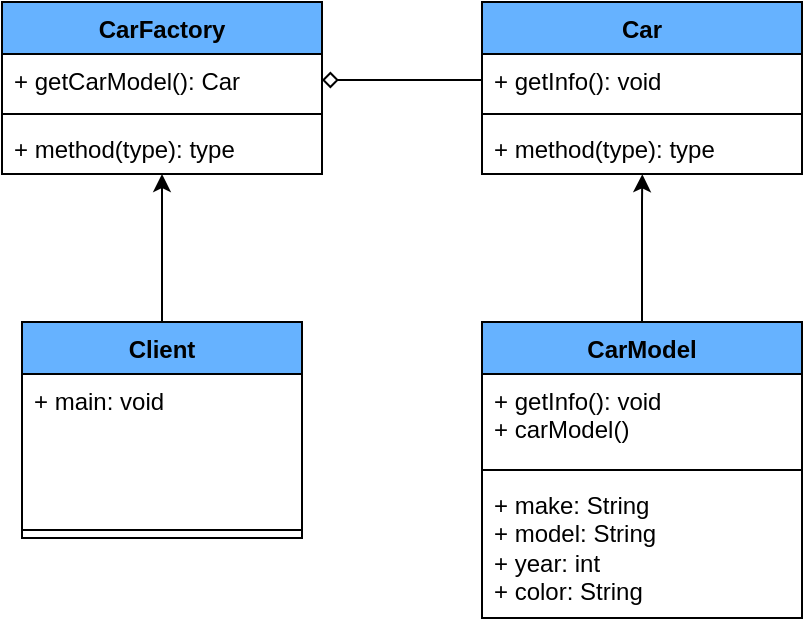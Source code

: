<mxfile version="21.1.1">
  <diagram name="Page-1" id="YwziwpEPCa5_5QoXOCSv">
    <mxGraphModel dx="1574" dy="366" grid="0" gridSize="10" guides="1" tooltips="1" connect="1" arrows="1" fold="1" page="1" pageScale="1" pageWidth="850" pageHeight="1100" math="0" shadow="0">
      <root>
        <mxCell id="0" />
        <mxCell id="1" parent="0" />
        <mxCell id="MmHxZjk0SOA4-LWG_Dqx-1" value="CarFactory" style="swimlane;fontStyle=1;align=center;verticalAlign=top;childLayout=stackLayout;horizontal=1;startSize=26;horizontalStack=0;resizeParent=1;resizeParentMax=0;resizeLast=0;collapsible=1;marginBottom=0;whiteSpace=wrap;html=1;fillColor=#66B2FF;" vertex="1" parent="1">
          <mxGeometry x="-80" y="480" width="160" height="86" as="geometry" />
        </mxCell>
        <mxCell id="MmHxZjk0SOA4-LWG_Dqx-2" value="+ getCarModel(): Car" style="text;strokeColor=none;fillColor=none;align=left;verticalAlign=top;spacingLeft=4;spacingRight=4;overflow=hidden;rotatable=0;points=[[0,0.5],[1,0.5]];portConstraint=eastwest;whiteSpace=wrap;html=1;" vertex="1" parent="MmHxZjk0SOA4-LWG_Dqx-1">
          <mxGeometry y="26" width="160" height="26" as="geometry" />
        </mxCell>
        <mxCell id="MmHxZjk0SOA4-LWG_Dqx-3" value="" style="line;strokeWidth=1;fillColor=none;align=left;verticalAlign=middle;spacingTop=-1;spacingLeft=3;spacingRight=3;rotatable=0;labelPosition=right;points=[];portConstraint=eastwest;strokeColor=inherit;" vertex="1" parent="MmHxZjk0SOA4-LWG_Dqx-1">
          <mxGeometry y="52" width="160" height="8" as="geometry" />
        </mxCell>
        <mxCell id="MmHxZjk0SOA4-LWG_Dqx-4" value="+ method(type): type" style="text;strokeColor=none;fillColor=none;align=left;verticalAlign=top;spacingLeft=4;spacingRight=4;overflow=hidden;rotatable=0;points=[[0,0.5],[1,0.5]];portConstraint=eastwest;whiteSpace=wrap;html=1;" vertex="1" parent="MmHxZjk0SOA4-LWG_Dqx-1">
          <mxGeometry y="60" width="160" height="26" as="geometry" />
        </mxCell>
        <mxCell id="MmHxZjk0SOA4-LWG_Dqx-5" value="Car" style="swimlane;fontStyle=1;align=center;verticalAlign=top;childLayout=stackLayout;horizontal=1;startSize=26;horizontalStack=0;resizeParent=1;resizeParentMax=0;resizeLast=0;collapsible=1;marginBottom=0;whiteSpace=wrap;html=1;fillColor=#66B2FF;" vertex="1" parent="1">
          <mxGeometry x="160" y="480" width="160" height="86" as="geometry" />
        </mxCell>
        <mxCell id="MmHxZjk0SOA4-LWG_Dqx-6" value="+ getInfo(): void" style="text;strokeColor=none;fillColor=none;align=left;verticalAlign=top;spacingLeft=4;spacingRight=4;overflow=hidden;rotatable=0;points=[[0,0.5],[1,0.5]];portConstraint=eastwest;whiteSpace=wrap;html=1;" vertex="1" parent="MmHxZjk0SOA4-LWG_Dqx-5">
          <mxGeometry y="26" width="160" height="26" as="geometry" />
        </mxCell>
        <mxCell id="MmHxZjk0SOA4-LWG_Dqx-7" value="" style="line;strokeWidth=1;fillColor=none;align=left;verticalAlign=middle;spacingTop=-1;spacingLeft=3;spacingRight=3;rotatable=0;labelPosition=right;points=[];portConstraint=eastwest;strokeColor=inherit;" vertex="1" parent="MmHxZjk0SOA4-LWG_Dqx-5">
          <mxGeometry y="52" width="160" height="8" as="geometry" />
        </mxCell>
        <mxCell id="MmHxZjk0SOA4-LWG_Dqx-8" value="+ method(type): type" style="text;strokeColor=none;fillColor=none;align=left;verticalAlign=top;spacingLeft=4;spacingRight=4;overflow=hidden;rotatable=0;points=[[0,0.5],[1,0.5]];portConstraint=eastwest;whiteSpace=wrap;html=1;" vertex="1" parent="MmHxZjk0SOA4-LWG_Dqx-5">
          <mxGeometry y="60" width="160" height="26" as="geometry" />
        </mxCell>
        <mxCell id="MmHxZjk0SOA4-LWG_Dqx-19" style="edgeStyle=orthogonalEdgeStyle;rounded=0;orthogonalLoop=1;jettySize=auto;html=1;entryX=0.5;entryY=1;entryDx=0;entryDy=0;" edge="1" parent="1" source="MmHxZjk0SOA4-LWG_Dqx-9" target="MmHxZjk0SOA4-LWG_Dqx-1">
          <mxGeometry relative="1" as="geometry">
            <Array as="points" />
          </mxGeometry>
        </mxCell>
        <mxCell id="MmHxZjk0SOA4-LWG_Dqx-9" value="Client" style="swimlane;fontStyle=1;align=center;verticalAlign=top;childLayout=stackLayout;horizontal=1;startSize=26;horizontalStack=0;resizeParent=1;resizeParentMax=0;resizeLast=0;collapsible=1;marginBottom=0;whiteSpace=wrap;html=1;fillColor=#66B2FF;" vertex="1" parent="1">
          <mxGeometry x="-70" y="640" width="140" height="108" as="geometry" />
        </mxCell>
        <mxCell id="MmHxZjk0SOA4-LWG_Dqx-10" value="+ main: void" style="text;strokeColor=none;fillColor=none;align=left;verticalAlign=top;spacingLeft=4;spacingRight=4;overflow=hidden;rotatable=0;points=[[0,0.5],[1,0.5]];portConstraint=eastwest;whiteSpace=wrap;html=1;" vertex="1" parent="MmHxZjk0SOA4-LWG_Dqx-9">
          <mxGeometry y="26" width="140" height="74" as="geometry" />
        </mxCell>
        <mxCell id="MmHxZjk0SOA4-LWG_Dqx-11" value="" style="line;strokeWidth=1;fillColor=none;align=left;verticalAlign=middle;spacingTop=-1;spacingLeft=3;spacingRight=3;rotatable=0;labelPosition=right;points=[];portConstraint=eastwest;strokeColor=inherit;" vertex="1" parent="MmHxZjk0SOA4-LWG_Dqx-9">
          <mxGeometry y="100" width="140" height="8" as="geometry" />
        </mxCell>
        <mxCell id="MmHxZjk0SOA4-LWG_Dqx-17" style="edgeStyle=orthogonalEdgeStyle;rounded=0;orthogonalLoop=1;jettySize=auto;html=1;exitX=0.5;exitY=0;exitDx=0;exitDy=0;entryX=0.501;entryY=1.005;entryDx=0;entryDy=0;entryPerimeter=0;" edge="1" parent="1" source="MmHxZjk0SOA4-LWG_Dqx-13" target="MmHxZjk0SOA4-LWG_Dqx-8">
          <mxGeometry relative="1" as="geometry">
            <Array as="points">
              <mxPoint x="240" y="580" />
              <mxPoint x="240" y="580" />
            </Array>
          </mxGeometry>
        </mxCell>
        <mxCell id="MmHxZjk0SOA4-LWG_Dqx-13" value="CarModel" style="swimlane;fontStyle=1;align=center;verticalAlign=top;childLayout=stackLayout;horizontal=1;startSize=26;horizontalStack=0;resizeParent=1;resizeParentMax=0;resizeLast=0;collapsible=1;marginBottom=0;whiteSpace=wrap;html=1;fillColor=#66B2FF;" vertex="1" parent="1">
          <mxGeometry x="160" y="640" width="160" height="148" as="geometry" />
        </mxCell>
        <mxCell id="MmHxZjk0SOA4-LWG_Dqx-14" value="&lt;div&gt;+ getInfo(): void&lt;/div&gt;&lt;div&gt;+ carModel()&lt;br&gt;&lt;/div&gt;" style="text;strokeColor=none;fillColor=none;align=left;verticalAlign=top;spacingLeft=4;spacingRight=4;overflow=hidden;rotatable=0;points=[[0,0.5],[1,0.5]];portConstraint=eastwest;whiteSpace=wrap;html=1;" vertex="1" parent="MmHxZjk0SOA4-LWG_Dqx-13">
          <mxGeometry y="26" width="160" height="44" as="geometry" />
        </mxCell>
        <mxCell id="MmHxZjk0SOA4-LWG_Dqx-15" value="" style="line;strokeWidth=1;fillColor=none;align=left;verticalAlign=middle;spacingTop=-1;spacingLeft=3;spacingRight=3;rotatable=0;labelPosition=right;points=[];portConstraint=eastwest;strokeColor=inherit;" vertex="1" parent="MmHxZjk0SOA4-LWG_Dqx-13">
          <mxGeometry y="70" width="160" height="8" as="geometry" />
        </mxCell>
        <mxCell id="MmHxZjk0SOA4-LWG_Dqx-16" value="&lt;div&gt;+ make: String&lt;/div&gt;&lt;div&gt;+ model: String&lt;/div&gt;&lt;div&gt;+ year: int&lt;br&gt;&lt;/div&gt;&lt;div&gt;+ color: String&lt;/div&gt;" style="text;strokeColor=none;fillColor=none;align=left;verticalAlign=top;spacingLeft=4;spacingRight=4;overflow=hidden;rotatable=0;points=[[0,0.5],[1,0.5]];portConstraint=eastwest;whiteSpace=wrap;html=1;" vertex="1" parent="MmHxZjk0SOA4-LWG_Dqx-13">
          <mxGeometry y="78" width="160" height="70" as="geometry" />
        </mxCell>
        <mxCell id="MmHxZjk0SOA4-LWG_Dqx-18" style="orthogonalLoop=1;jettySize=auto;html=1;endArrow=diamond;endFill=0;rounded=0;strokeColor=default;exitX=0;exitY=0.5;exitDx=0;exitDy=0;entryX=1;entryY=0.5;entryDx=0;entryDy=0;" edge="1" parent="1" source="MmHxZjk0SOA4-LWG_Dqx-6" target="MmHxZjk0SOA4-LWG_Dqx-2">
          <mxGeometry relative="1" as="geometry">
            <mxPoint x="140" y="530" as="sourcePoint" />
            <mxPoint x="110" y="530" as="targetPoint" />
          </mxGeometry>
        </mxCell>
      </root>
    </mxGraphModel>
  </diagram>
</mxfile>

